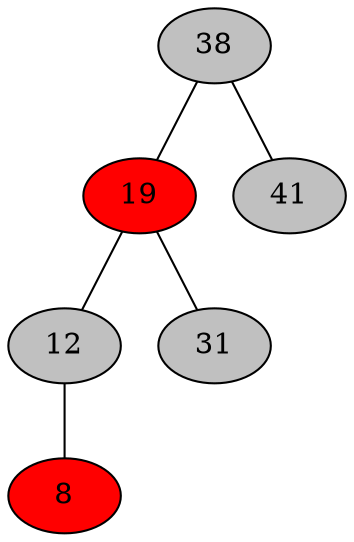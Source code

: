 digraph G {
  node [style=filled]
  edge [dir=none]
  {
    node [fillcolor=red]
    19
    8
  }
  {
    node [fillcolor=gray]
    38
    41
    12
    31
  }
  38 -> 19 -> 12 -> 8
  19 -> 31
  38 -> 41
}

